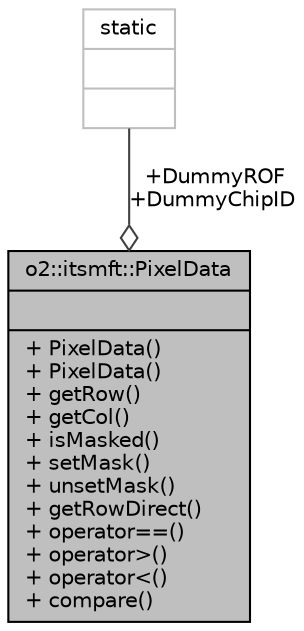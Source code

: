 digraph "o2::itsmft::PixelData"
{
 // INTERACTIVE_SVG=YES
  bgcolor="transparent";
  edge [fontname="Helvetica",fontsize="10",labelfontname="Helvetica",labelfontsize="10"];
  node [fontname="Helvetica",fontsize="10",shape=record];
  Node1 [label="{o2::itsmft::PixelData\n||+ PixelData()\l+ PixelData()\l+ getRow()\l+ getCol()\l+ isMasked()\l+ setMask()\l+ unsetMask()\l+ getRowDirect()\l+ operator==()\l+ operator\>()\l+ operator\<()\l+ compare()\l}",height=0.2,width=0.4,color="black", fillcolor="grey75", style="filled", fontcolor="black"];
  Node2 -> Node1 [color="grey25",fontsize="10",style="solid",label=" +DummyROF\n+DummyChipID" ,arrowhead="odiamond",fontname="Helvetica"];
  Node2 [label="{static\n||}",height=0.2,width=0.4,color="grey75"];
}
